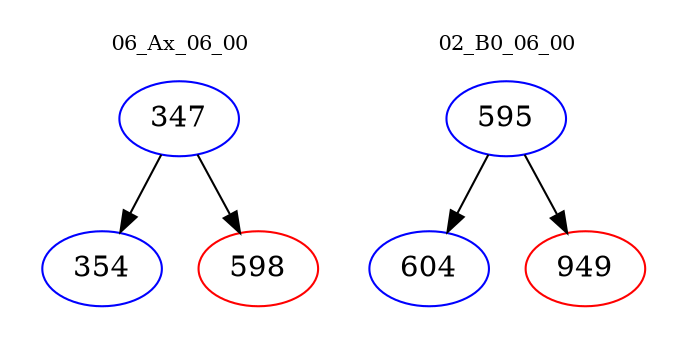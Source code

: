 digraph{
subgraph cluster_0 {
color = white
label = "06_Ax_06_00";
fontsize=10;
T0_347 [label="347", color="blue"]
T0_347 -> T0_354 [color="black"]
T0_354 [label="354", color="blue"]
T0_347 -> T0_598 [color="black"]
T0_598 [label="598", color="red"]
}
subgraph cluster_1 {
color = white
label = "02_B0_06_00";
fontsize=10;
T1_595 [label="595", color="blue"]
T1_595 -> T1_604 [color="black"]
T1_604 [label="604", color="blue"]
T1_595 -> T1_949 [color="black"]
T1_949 [label="949", color="red"]
}
}
